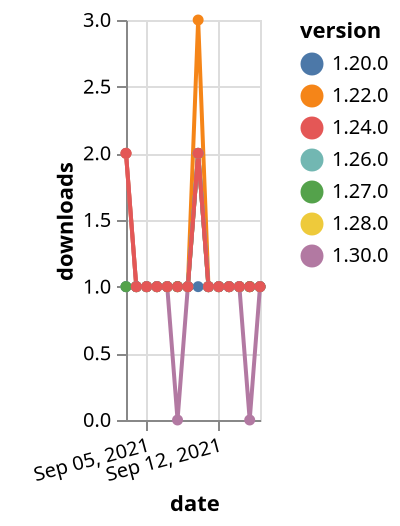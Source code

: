 {"$schema": "https://vega.github.io/schema/vega-lite/v5.json", "description": "A simple bar chart with embedded data.", "data": {"values": [{"date": "2021-09-03", "total": 278, "delta": 2, "version": "1.22.0"}, {"date": "2021-09-04", "total": 279, "delta": 1, "version": "1.22.0"}, {"date": "2021-09-05", "total": 280, "delta": 1, "version": "1.22.0"}, {"date": "2021-09-06", "total": 281, "delta": 1, "version": "1.22.0"}, {"date": "2021-09-07", "total": 282, "delta": 1, "version": "1.22.0"}, {"date": "2021-09-08", "total": 283, "delta": 1, "version": "1.22.0"}, {"date": "2021-09-09", "total": 284, "delta": 1, "version": "1.22.0"}, {"date": "2021-09-10", "total": 287, "delta": 3, "version": "1.22.0"}, {"date": "2021-09-11", "total": 288, "delta": 1, "version": "1.22.0"}, {"date": "2021-09-12", "total": 289, "delta": 1, "version": "1.22.0"}, {"date": "2021-09-13", "total": 290, "delta": 1, "version": "1.22.0"}, {"date": "2021-09-14", "total": 291, "delta": 1, "version": "1.22.0"}, {"date": "2021-09-15", "total": 292, "delta": 1, "version": "1.22.0"}, {"date": "2021-09-16", "total": 293, "delta": 1, "version": "1.22.0"}, {"date": "2021-09-03", "total": 159, "delta": 1, "version": "1.28.0"}, {"date": "2021-09-04", "total": 160, "delta": 1, "version": "1.28.0"}, {"date": "2021-09-05", "total": 161, "delta": 1, "version": "1.28.0"}, {"date": "2021-09-06", "total": 162, "delta": 1, "version": "1.28.0"}, {"date": "2021-09-07", "total": 163, "delta": 1, "version": "1.28.0"}, {"date": "2021-09-08", "total": 164, "delta": 1, "version": "1.28.0"}, {"date": "2021-09-09", "total": 165, "delta": 1, "version": "1.28.0"}, {"date": "2021-09-10", "total": 167, "delta": 2, "version": "1.28.0"}, {"date": "2021-09-11", "total": 168, "delta": 1, "version": "1.28.0"}, {"date": "2021-09-12", "total": 169, "delta": 1, "version": "1.28.0"}, {"date": "2021-09-13", "total": 170, "delta": 1, "version": "1.28.0"}, {"date": "2021-09-14", "total": 171, "delta": 1, "version": "1.28.0"}, {"date": "2021-09-15", "total": 172, "delta": 1, "version": "1.28.0"}, {"date": "2021-09-16", "total": 173, "delta": 1, "version": "1.28.0"}, {"date": "2021-09-03", "total": 149, "delta": 1, "version": "1.26.0"}, {"date": "2021-09-04", "total": 150, "delta": 1, "version": "1.26.0"}, {"date": "2021-09-05", "total": 151, "delta": 1, "version": "1.26.0"}, {"date": "2021-09-06", "total": 152, "delta": 1, "version": "1.26.0"}, {"date": "2021-09-07", "total": 153, "delta": 1, "version": "1.26.0"}, {"date": "2021-09-08", "total": 154, "delta": 1, "version": "1.26.0"}, {"date": "2021-09-09", "total": 155, "delta": 1, "version": "1.26.0"}, {"date": "2021-09-10", "total": 157, "delta": 2, "version": "1.26.0"}, {"date": "2021-09-11", "total": 158, "delta": 1, "version": "1.26.0"}, {"date": "2021-09-12", "total": 159, "delta": 1, "version": "1.26.0"}, {"date": "2021-09-13", "total": 160, "delta": 1, "version": "1.26.0"}, {"date": "2021-09-14", "total": 161, "delta": 1, "version": "1.26.0"}, {"date": "2021-09-15", "total": 162, "delta": 1, "version": "1.26.0"}, {"date": "2021-09-16", "total": 163, "delta": 1, "version": "1.26.0"}, {"date": "2021-09-03", "total": 204, "delta": 1, "version": "1.20.0"}, {"date": "2021-09-04", "total": 205, "delta": 1, "version": "1.20.0"}, {"date": "2021-09-05", "total": 206, "delta": 1, "version": "1.20.0"}, {"date": "2021-09-06", "total": 207, "delta": 1, "version": "1.20.0"}, {"date": "2021-09-07", "total": 208, "delta": 1, "version": "1.20.0"}, {"date": "2021-09-08", "total": 209, "delta": 1, "version": "1.20.0"}, {"date": "2021-09-09", "total": 210, "delta": 1, "version": "1.20.0"}, {"date": "2021-09-10", "total": 211, "delta": 1, "version": "1.20.0"}, {"date": "2021-09-11", "total": 212, "delta": 1, "version": "1.20.0"}, {"date": "2021-09-12", "total": 213, "delta": 1, "version": "1.20.0"}, {"date": "2021-09-13", "total": 214, "delta": 1, "version": "1.20.0"}, {"date": "2021-09-14", "total": 215, "delta": 1, "version": "1.20.0"}, {"date": "2021-09-15", "total": 216, "delta": 1, "version": "1.20.0"}, {"date": "2021-09-16", "total": 217, "delta": 1, "version": "1.20.0"}, {"date": "2021-09-03", "total": 136, "delta": 1, "version": "1.27.0"}, {"date": "2021-09-04", "total": 137, "delta": 1, "version": "1.27.0"}, {"date": "2021-09-05", "total": 138, "delta": 1, "version": "1.27.0"}, {"date": "2021-09-06", "total": 139, "delta": 1, "version": "1.27.0"}, {"date": "2021-09-07", "total": 140, "delta": 1, "version": "1.27.0"}, {"date": "2021-09-08", "total": 141, "delta": 1, "version": "1.27.0"}, {"date": "2021-09-09", "total": 142, "delta": 1, "version": "1.27.0"}, {"date": "2021-09-10", "total": 144, "delta": 2, "version": "1.27.0"}, {"date": "2021-09-11", "total": 145, "delta": 1, "version": "1.27.0"}, {"date": "2021-09-12", "total": 146, "delta": 1, "version": "1.27.0"}, {"date": "2021-09-13", "total": 147, "delta": 1, "version": "1.27.0"}, {"date": "2021-09-14", "total": 148, "delta": 1, "version": "1.27.0"}, {"date": "2021-09-15", "total": 149, "delta": 1, "version": "1.27.0"}, {"date": "2021-09-16", "total": 150, "delta": 1, "version": "1.27.0"}, {"date": "2021-09-03", "total": 114, "delta": 2, "version": "1.30.0"}, {"date": "2021-09-04", "total": 115, "delta": 1, "version": "1.30.0"}, {"date": "2021-09-05", "total": 116, "delta": 1, "version": "1.30.0"}, {"date": "2021-09-06", "total": 117, "delta": 1, "version": "1.30.0"}, {"date": "2021-09-07", "total": 118, "delta": 1, "version": "1.30.0"}, {"date": "2021-09-08", "total": 118, "delta": 0, "version": "1.30.0"}, {"date": "2021-09-09", "total": 119, "delta": 1, "version": "1.30.0"}, {"date": "2021-09-10", "total": 121, "delta": 2, "version": "1.30.0"}, {"date": "2021-09-11", "total": 122, "delta": 1, "version": "1.30.0"}, {"date": "2021-09-12", "total": 123, "delta": 1, "version": "1.30.0"}, {"date": "2021-09-13", "total": 124, "delta": 1, "version": "1.30.0"}, {"date": "2021-09-14", "total": 125, "delta": 1, "version": "1.30.0"}, {"date": "2021-09-15", "total": 125, "delta": 0, "version": "1.30.0"}, {"date": "2021-09-16", "total": 126, "delta": 1, "version": "1.30.0"}, {"date": "2021-09-03", "total": 172, "delta": 2, "version": "1.24.0"}, {"date": "2021-09-04", "total": 173, "delta": 1, "version": "1.24.0"}, {"date": "2021-09-05", "total": 174, "delta": 1, "version": "1.24.0"}, {"date": "2021-09-06", "total": 175, "delta": 1, "version": "1.24.0"}, {"date": "2021-09-07", "total": 176, "delta": 1, "version": "1.24.0"}, {"date": "2021-09-08", "total": 177, "delta": 1, "version": "1.24.0"}, {"date": "2021-09-09", "total": 178, "delta": 1, "version": "1.24.0"}, {"date": "2021-09-10", "total": 180, "delta": 2, "version": "1.24.0"}, {"date": "2021-09-11", "total": 181, "delta": 1, "version": "1.24.0"}, {"date": "2021-09-12", "total": 182, "delta": 1, "version": "1.24.0"}, {"date": "2021-09-13", "total": 183, "delta": 1, "version": "1.24.0"}, {"date": "2021-09-14", "total": 184, "delta": 1, "version": "1.24.0"}, {"date": "2021-09-15", "total": 185, "delta": 1, "version": "1.24.0"}, {"date": "2021-09-16", "total": 186, "delta": 1, "version": "1.24.0"}]}, "width": "container", "mark": {"type": "line", "point": {"filled": true}}, "encoding": {"x": {"field": "date", "type": "temporal", "timeUnit": "yearmonthdate", "title": "date", "axis": {"labelAngle": -15}}, "y": {"field": "delta", "type": "quantitative", "title": "downloads"}, "color": {"field": "version", "type": "nominal"}, "tooltip": {"field": "delta"}}}